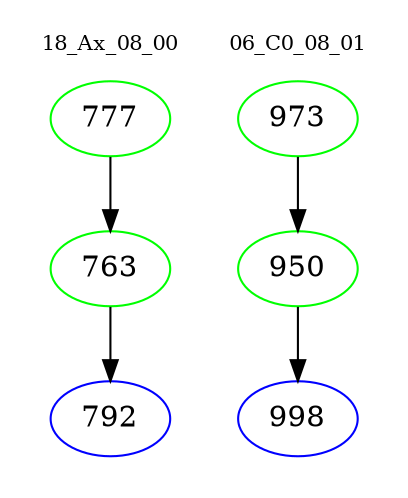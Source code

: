digraph{
subgraph cluster_0 {
color = white
label = "18_Ax_08_00";
fontsize=10;
T0_777 [label="777", color="green"]
T0_777 -> T0_763 [color="black"]
T0_763 [label="763", color="green"]
T0_763 -> T0_792 [color="black"]
T0_792 [label="792", color="blue"]
}
subgraph cluster_1 {
color = white
label = "06_C0_08_01";
fontsize=10;
T1_973 [label="973", color="green"]
T1_973 -> T1_950 [color="black"]
T1_950 [label="950", color="green"]
T1_950 -> T1_998 [color="black"]
T1_998 [label="998", color="blue"]
}
}
